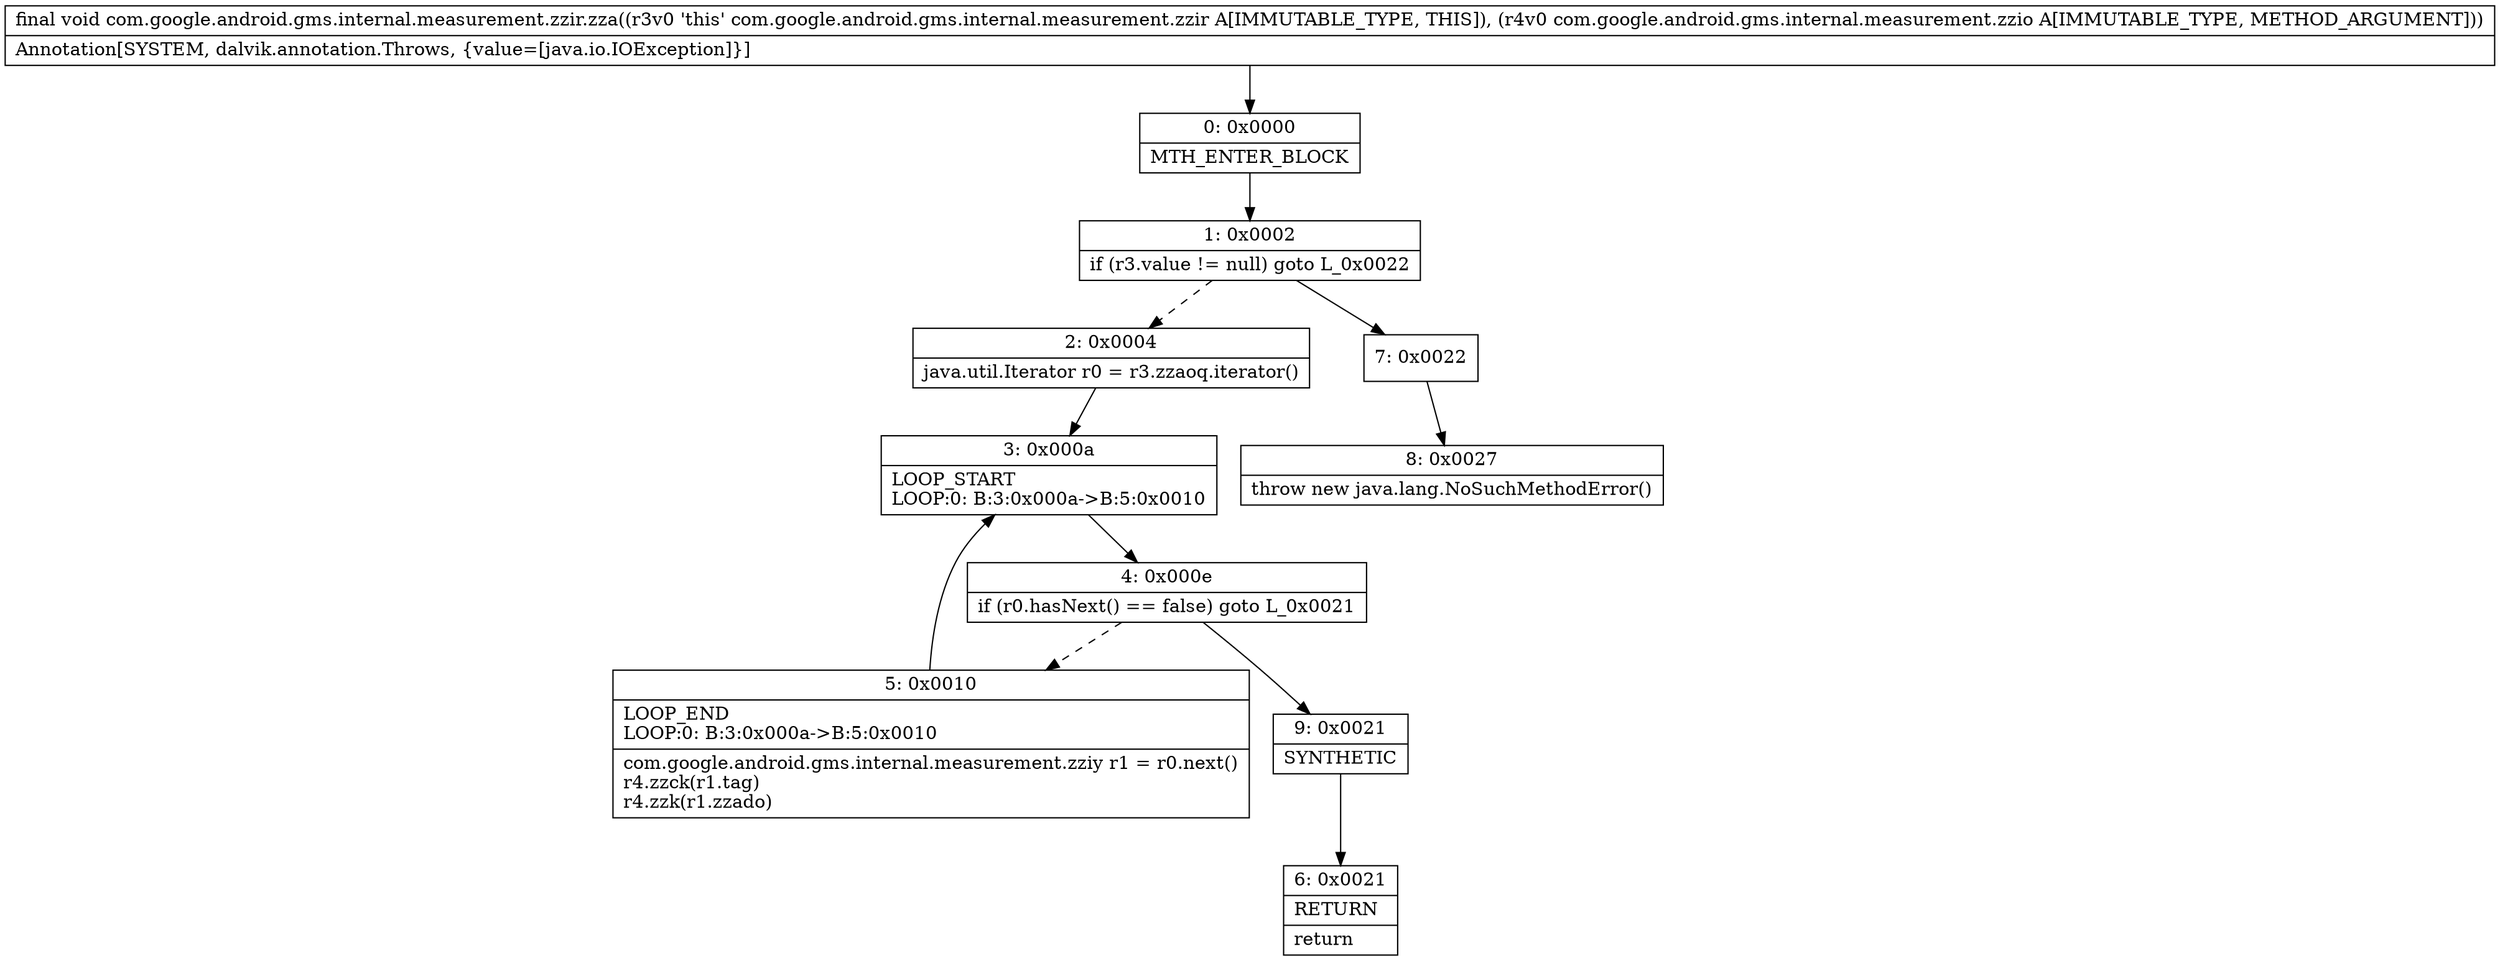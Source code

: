 digraph "CFG forcom.google.android.gms.internal.measurement.zzir.zza(Lcom\/google\/android\/gms\/internal\/measurement\/zzio;)V" {
Node_0 [shape=record,label="{0\:\ 0x0000|MTH_ENTER_BLOCK\l}"];
Node_1 [shape=record,label="{1\:\ 0x0002|if (r3.value != null) goto L_0x0022\l}"];
Node_2 [shape=record,label="{2\:\ 0x0004|java.util.Iterator r0 = r3.zzaoq.iterator()\l}"];
Node_3 [shape=record,label="{3\:\ 0x000a|LOOP_START\lLOOP:0: B:3:0x000a\-\>B:5:0x0010\l}"];
Node_4 [shape=record,label="{4\:\ 0x000e|if (r0.hasNext() == false) goto L_0x0021\l}"];
Node_5 [shape=record,label="{5\:\ 0x0010|LOOP_END\lLOOP:0: B:3:0x000a\-\>B:5:0x0010\l|com.google.android.gms.internal.measurement.zziy r1 = r0.next()\lr4.zzck(r1.tag)\lr4.zzk(r1.zzado)\l}"];
Node_6 [shape=record,label="{6\:\ 0x0021|RETURN\l|return\l}"];
Node_7 [shape=record,label="{7\:\ 0x0022}"];
Node_8 [shape=record,label="{8\:\ 0x0027|throw new java.lang.NoSuchMethodError()\l}"];
Node_9 [shape=record,label="{9\:\ 0x0021|SYNTHETIC\l}"];
MethodNode[shape=record,label="{final void com.google.android.gms.internal.measurement.zzir.zza((r3v0 'this' com.google.android.gms.internal.measurement.zzir A[IMMUTABLE_TYPE, THIS]), (r4v0 com.google.android.gms.internal.measurement.zzio A[IMMUTABLE_TYPE, METHOD_ARGUMENT]))  | Annotation[SYSTEM, dalvik.annotation.Throws, \{value=[java.io.IOException]\}]\l}"];
MethodNode -> Node_0;
Node_0 -> Node_1;
Node_1 -> Node_2[style=dashed];
Node_1 -> Node_7;
Node_2 -> Node_3;
Node_3 -> Node_4;
Node_4 -> Node_5[style=dashed];
Node_4 -> Node_9;
Node_5 -> Node_3;
Node_7 -> Node_8;
Node_9 -> Node_6;
}

